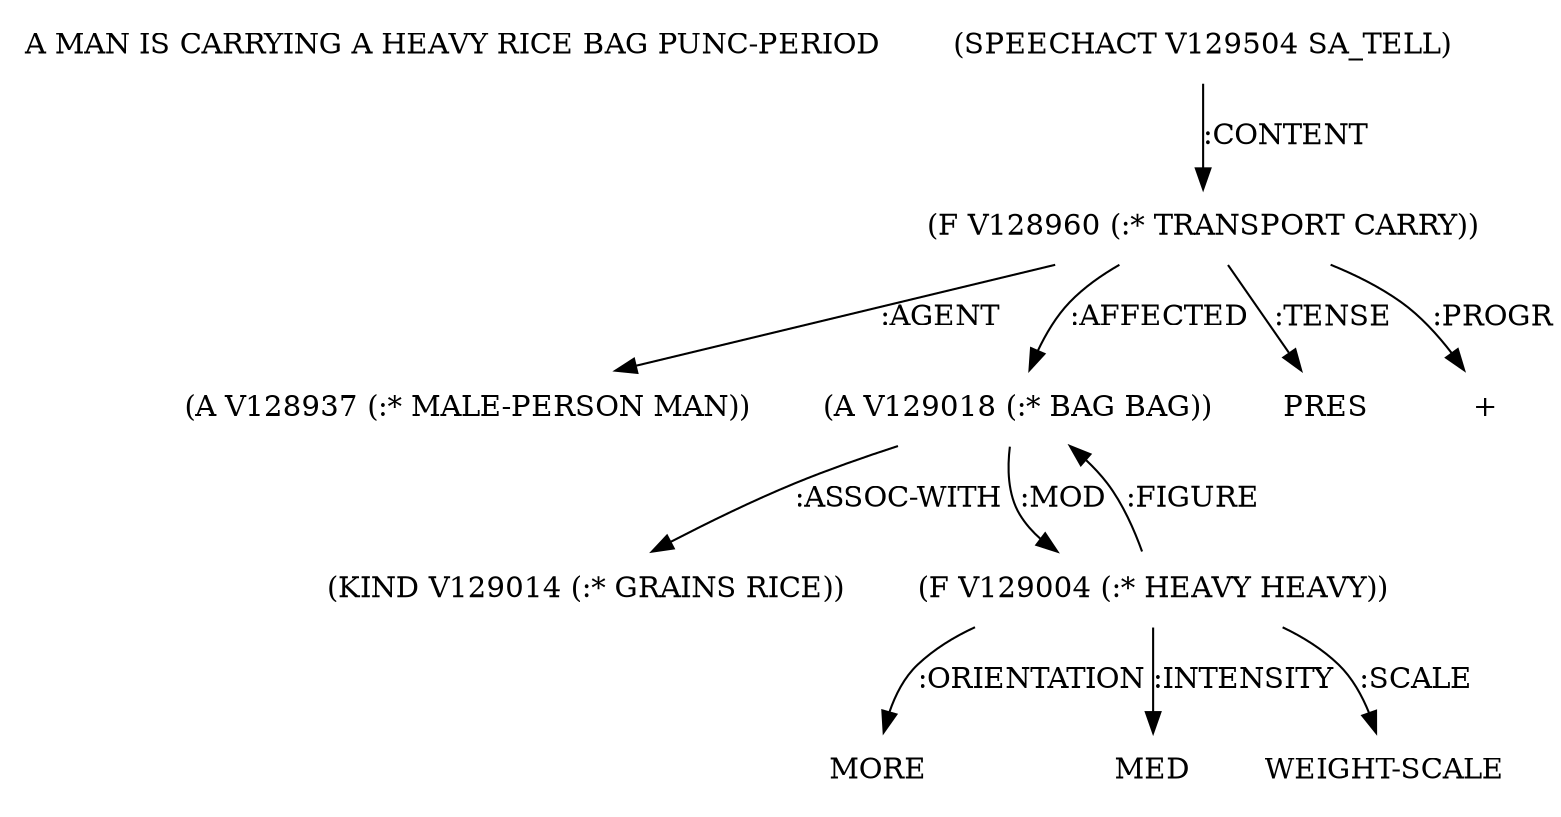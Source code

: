 digraph Terms {
  node [shape=none]
  "A MAN IS CARRYING A HEAVY RICE BAG PUNC-PERIOD"
  "V129504" [label="(SPEECHACT V129504 SA_TELL)"]
  "V129504" -> "V128960" [label=":CONTENT"]
  "V128960" [label="(F V128960 (:* TRANSPORT CARRY))"]
  "V128960" -> "V128937" [label=":AGENT"]
  "V128960" -> "V129018" [label=":AFFECTED"]
  "V128960" -> "NT130307" [label=":TENSE"]
  "NT130307" [label="PRES"]
  "V128960" -> "NT130308" [label=":PROGR"]
  "NT130308" [label="+"]
  "V128937" [label="(A V128937 (:* MALE-PERSON MAN))"]
  "V129018" [label="(A V129018 (:* BAG BAG))"]
  "V129018" -> "V129014" [label=":ASSOC-WITH"]
  "V129018" -> "V129004" [label=":MOD"]
  "V129014" [label="(KIND V129014 (:* GRAINS RICE))"]
  "V129004" [label="(F V129004 (:* HEAVY HEAVY))"]
  "V129004" -> "NT130309" [label=":ORIENTATION"]
  "NT130309" [label="MORE"]
  "V129004" -> "NT130310" [label=":INTENSITY"]
  "NT130310" [label="MED"]
  "V129004" -> "V129018" [label=":FIGURE"]
  "V129004" -> "NT130311" [label=":SCALE"]
  "NT130311" [label="WEIGHT-SCALE"]
}

